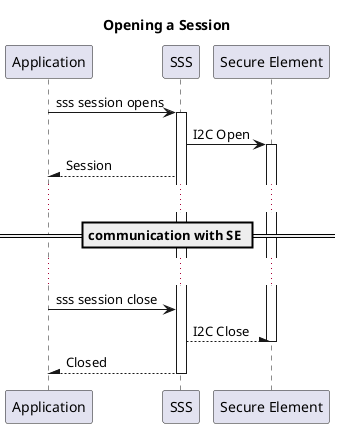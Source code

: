 @startuml

    title Opening a Session

    participant app as "Application"
    participant SSS as sss
    participant "Secure Element" as se

    app -> sss : sss session opens
    activate sss
    sss -> se : I2C Open
    activate se
    app /-- sss : Session
    ...
    == communication with SE ==
    ...
    app -> sss : sss session close
    sss --\ se : I2C Close
    deactivate se
    app /-- sss : Closed
    deactivate sss
@enduml
